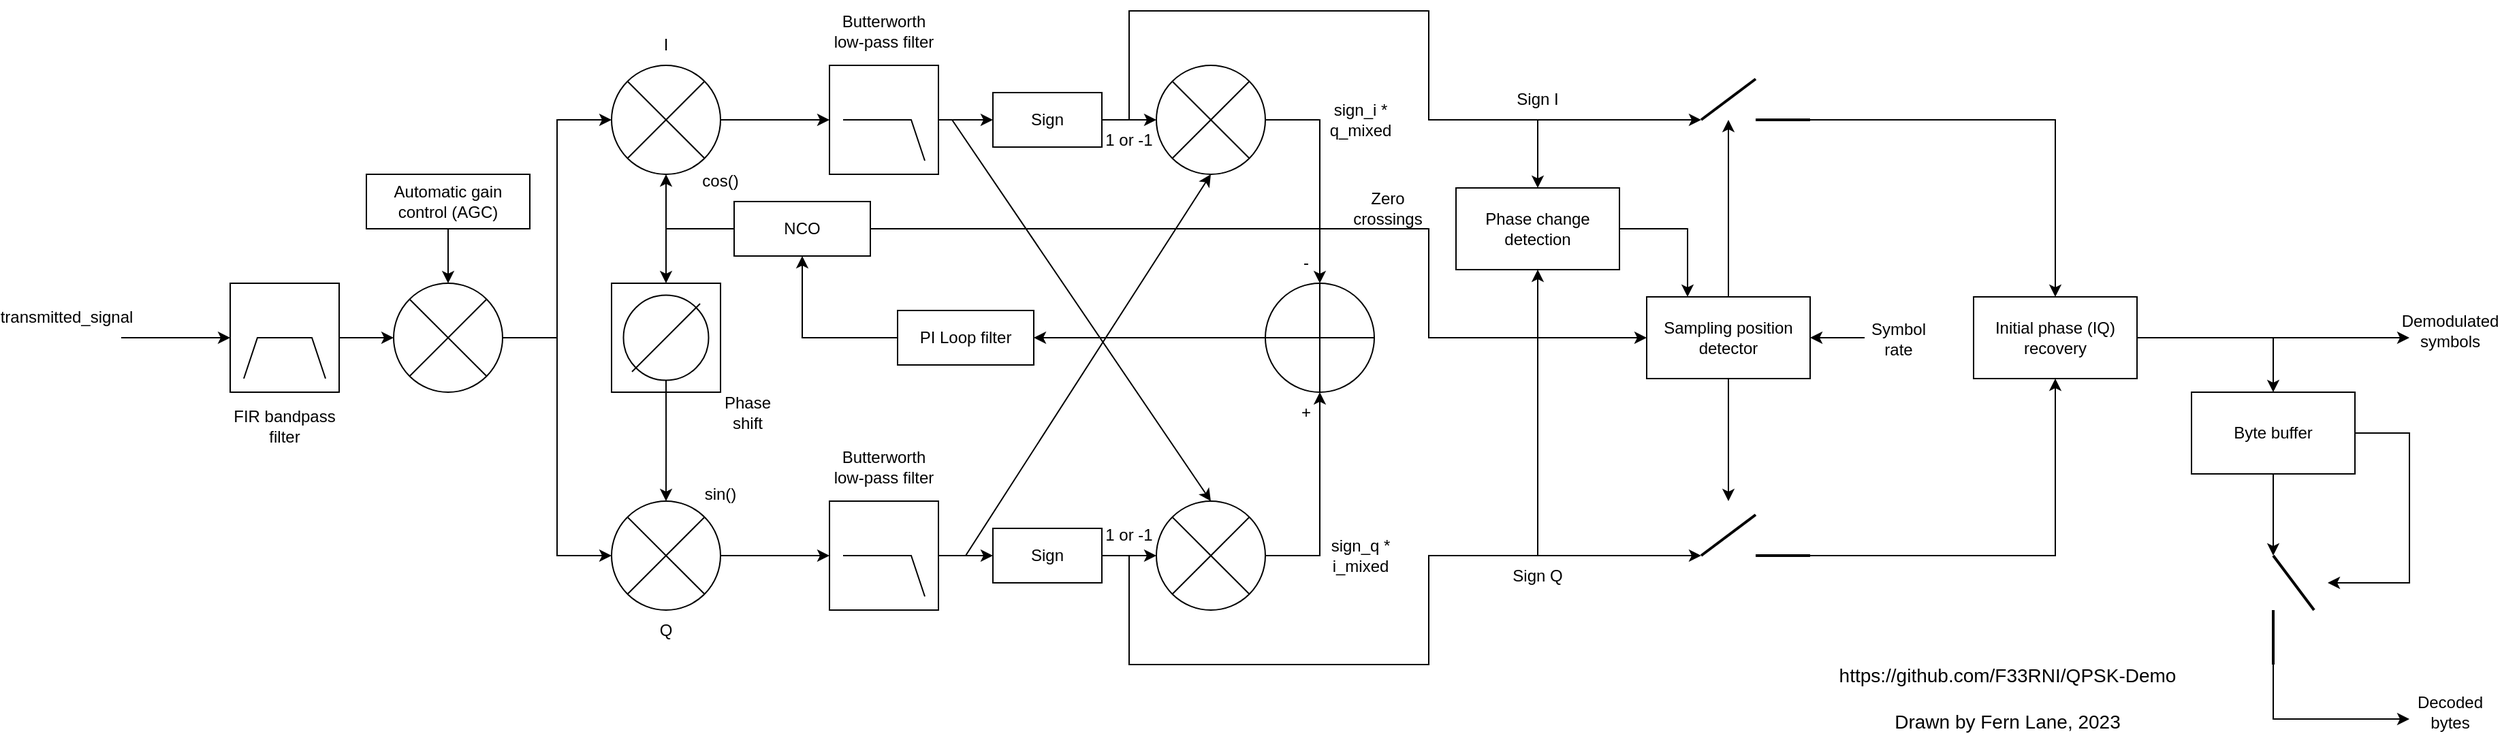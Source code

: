 <mxfile version="21.8.2" type="device">
  <diagram id="HDGeu96EwJTAYUVn2mI9" name="Page-1">
    <mxGraphModel dx="1687" dy="882" grid="1" gridSize="10" guides="1" tooltips="1" connect="1" arrows="1" fold="1" page="1" pageScale="1" pageWidth="850" pageHeight="1100" math="0" shadow="0">
      <root>
        <mxCell id="0" />
        <mxCell id="1" parent="0" />
        <mxCell id="SC3UIt4IJOYI4lEojMen-1" value="" style="endArrow=classic;html=1;rounded=0;" parent="1" edge="1">
          <mxGeometry width="50" height="50" relative="1" as="geometry">
            <mxPoint x="120" y="280" as="sourcePoint" />
            <mxPoint x="200" y="280" as="targetPoint" />
          </mxGeometry>
        </mxCell>
        <mxCell id="SC3UIt4IJOYI4lEojMen-4" value="transmitted_signal" style="text;html=1;strokeColor=none;fillColor=none;align=center;verticalAlign=middle;whiteSpace=wrap;rounded=0;" parent="1" vertex="1">
          <mxGeometry x="50" y="250" width="60" height="30" as="geometry" />
        </mxCell>
        <mxCell id="SC3UIt4IJOYI4lEojMen-41" value="" style="group" parent="1" vertex="1" connectable="0">
          <mxGeometry x="1280" y="410" width="80" height="30" as="geometry" />
        </mxCell>
        <mxCell id="SC3UIt4IJOYI4lEojMen-2" value="" style="endArrow=none;html=1;rounded=0;strokeWidth=2;" parent="SC3UIt4IJOYI4lEojMen-41" edge="1">
          <mxGeometry width="50" height="50" relative="1" as="geometry">
            <mxPoint y="30" as="sourcePoint" />
            <mxPoint x="40" as="targetPoint" />
          </mxGeometry>
        </mxCell>
        <mxCell id="SC3UIt4IJOYI4lEojMen-3" value="" style="endArrow=none;html=1;rounded=0;strokeWidth=2;" parent="SC3UIt4IJOYI4lEojMen-41" edge="1">
          <mxGeometry width="50" height="50" relative="1" as="geometry">
            <mxPoint x="40" y="30" as="sourcePoint" />
            <mxPoint x="80" y="30" as="targetPoint" />
          </mxGeometry>
        </mxCell>
        <mxCell id="SC3UIt4IJOYI4lEojMen-42" value="" style="group" parent="1" vertex="1" connectable="0">
          <mxGeometry x="480" y="240" width="80" height="80" as="geometry" />
        </mxCell>
        <mxCell id="SC3UIt4IJOYI4lEojMen-11" value="" style="whiteSpace=wrap;html=1;aspect=fixed;" parent="SC3UIt4IJOYI4lEojMen-42" vertex="1">
          <mxGeometry width="80" height="80" as="geometry" />
        </mxCell>
        <mxCell id="SC3UIt4IJOYI4lEojMen-12" value="" style="ellipse;whiteSpace=wrap;html=1;aspect=fixed;" parent="SC3UIt4IJOYI4lEojMen-42" vertex="1">
          <mxGeometry x="8.75" y="8.75" width="62.5" height="62.5" as="geometry" />
        </mxCell>
        <mxCell id="SC3UIt4IJOYI4lEojMen-14" value="" style="endArrow=none;html=1;rounded=0;strokeWidth=1;" parent="SC3UIt4IJOYI4lEojMen-42" edge="1">
          <mxGeometry width="50" height="50" relative="1" as="geometry">
            <mxPoint x="15" y="65" as="sourcePoint" />
            <mxPoint x="65" y="15" as="targetPoint" />
          </mxGeometry>
        </mxCell>
        <mxCell id="SC3UIt4IJOYI4lEojMen-44" value="" style="group" parent="1" vertex="1" connectable="0">
          <mxGeometry x="200" y="240" width="80" height="80" as="geometry" />
        </mxCell>
        <mxCell id="SC3UIt4IJOYI4lEojMen-45" value="" style="rounded=0;whiteSpace=wrap;html=1;container=0;" parent="SC3UIt4IJOYI4lEojMen-44" vertex="1">
          <mxGeometry width="80" height="80" as="geometry" />
        </mxCell>
        <mxCell id="SC3UIt4IJOYI4lEojMen-46" value="" style="endArrow=none;html=1;rounded=0;entryX=0.875;entryY=0.875;entryDx=0;entryDy=0;exitX=0.125;exitY=0.875;exitDx=0;exitDy=0;exitPerimeter=0;entryPerimeter=0;" parent="SC3UIt4IJOYI4lEojMen-44" source="SC3UIt4IJOYI4lEojMen-45" target="SC3UIt4IJOYI4lEojMen-45" edge="1">
          <mxGeometry width="50" height="50" relative="1" as="geometry">
            <mxPoint y="80" as="sourcePoint" />
            <mxPoint x="50" y="30" as="targetPoint" />
            <Array as="points">
              <mxPoint x="20" y="40" />
              <mxPoint x="60" y="40" />
            </Array>
          </mxGeometry>
        </mxCell>
        <mxCell id="SC3UIt4IJOYI4lEojMen-47" value="FIR bandpass filter" style="text;html=1;strokeColor=none;fillColor=none;align=center;verticalAlign=middle;whiteSpace=wrap;rounded=0;" parent="1" vertex="1">
          <mxGeometry x="190" y="330" width="100" height="30" as="geometry" />
        </mxCell>
        <mxCell id="SC3UIt4IJOYI4lEojMen-61" style="edgeStyle=orthogonalEdgeStyle;rounded=0;orthogonalLoop=1;jettySize=auto;html=1;entryX=0;entryY=0.5;entryDx=0;entryDy=0;strokeWidth=1;" parent="1" source="SC3UIt4IJOYI4lEojMen-48" target="SC3UIt4IJOYI4lEojMen-54" edge="1">
          <mxGeometry relative="1" as="geometry" />
        </mxCell>
        <mxCell id="SC3UIt4IJOYI4lEojMen-62" style="edgeStyle=orthogonalEdgeStyle;rounded=0;orthogonalLoop=1;jettySize=auto;html=1;entryX=0;entryY=0.5;entryDx=0;entryDy=0;strokeWidth=1;" parent="1" source="SC3UIt4IJOYI4lEojMen-48" target="SC3UIt4IJOYI4lEojMen-55" edge="1">
          <mxGeometry relative="1" as="geometry" />
        </mxCell>
        <mxCell id="SC3UIt4IJOYI4lEojMen-48" value="" style="shape=sumEllipse;perimeter=ellipsePerimeter;whiteSpace=wrap;html=1;backgroundOutline=1;" parent="1" vertex="1">
          <mxGeometry x="320" y="240" width="80" height="80" as="geometry" />
        </mxCell>
        <mxCell id="SC3UIt4IJOYI4lEojMen-49" style="edgeStyle=orthogonalEdgeStyle;rounded=0;orthogonalLoop=1;jettySize=auto;html=1;entryX=0;entryY=0.5;entryDx=0;entryDy=0;strokeWidth=1;" parent="1" source="SC3UIt4IJOYI4lEojMen-45" target="SC3UIt4IJOYI4lEojMen-48" edge="1">
          <mxGeometry relative="1" as="geometry" />
        </mxCell>
        <mxCell id="SC3UIt4IJOYI4lEojMen-52" style="edgeStyle=orthogonalEdgeStyle;rounded=0;orthogonalLoop=1;jettySize=auto;html=1;entryX=0.5;entryY=0;entryDx=0;entryDy=0;strokeWidth=1;" parent="1" source="SC3UIt4IJOYI4lEojMen-50" target="SC3UIt4IJOYI4lEojMen-48" edge="1">
          <mxGeometry relative="1" as="geometry" />
        </mxCell>
        <mxCell id="SC3UIt4IJOYI4lEojMen-50" value="Automatic gain control (AGC)" style="rounded=0;whiteSpace=wrap;html=1;" parent="1" vertex="1">
          <mxGeometry x="300" y="160" width="120" height="40" as="geometry" />
        </mxCell>
        <mxCell id="SC3UIt4IJOYI4lEojMen-74" style="edgeStyle=orthogonalEdgeStyle;rounded=0;orthogonalLoop=1;jettySize=auto;html=1;entryX=0;entryY=0.5;entryDx=0;entryDy=0;strokeWidth=1;" parent="1" source="SC3UIt4IJOYI4lEojMen-54" target="SC3UIt4IJOYI4lEojMen-70" edge="1">
          <mxGeometry relative="1" as="geometry" />
        </mxCell>
        <mxCell id="SC3UIt4IJOYI4lEojMen-54" value="" style="shape=sumEllipse;perimeter=ellipsePerimeter;whiteSpace=wrap;html=1;backgroundOutline=1;" parent="1" vertex="1">
          <mxGeometry x="480" y="80" width="80" height="80" as="geometry" />
        </mxCell>
        <mxCell id="SC3UIt4IJOYI4lEojMen-79" style="edgeStyle=orthogonalEdgeStyle;rounded=0;orthogonalLoop=1;jettySize=auto;html=1;entryX=0;entryY=0.5;entryDx=0;entryDy=0;strokeWidth=1;" parent="1" source="SC3UIt4IJOYI4lEojMen-55" target="SC3UIt4IJOYI4lEojMen-76" edge="1">
          <mxGeometry relative="1" as="geometry" />
        </mxCell>
        <mxCell id="SC3UIt4IJOYI4lEojMen-55" value="" style="shape=sumEllipse;perimeter=ellipsePerimeter;whiteSpace=wrap;html=1;backgroundOutline=1;" parent="1" vertex="1">
          <mxGeometry x="480" y="400" width="80" height="80" as="geometry" />
        </mxCell>
        <mxCell id="SC3UIt4IJOYI4lEojMen-58" style="edgeStyle=orthogonalEdgeStyle;rounded=0;orthogonalLoop=1;jettySize=auto;html=1;entryX=0.5;entryY=1;entryDx=0;entryDy=0;strokeWidth=1;" parent="1" source="SC3UIt4IJOYI4lEojMen-57" target="SC3UIt4IJOYI4lEojMen-54" edge="1">
          <mxGeometry relative="1" as="geometry" />
        </mxCell>
        <mxCell id="SC3UIt4IJOYI4lEojMen-59" style="edgeStyle=orthogonalEdgeStyle;rounded=0;orthogonalLoop=1;jettySize=auto;html=1;entryX=0.5;entryY=0;entryDx=0;entryDy=0;strokeWidth=1;" parent="1" source="SC3UIt4IJOYI4lEojMen-57" target="SC3UIt4IJOYI4lEojMen-11" edge="1">
          <mxGeometry relative="1" as="geometry" />
        </mxCell>
        <mxCell id="SC3UIt4IJOYI4lEojMen-121" style="edgeStyle=orthogonalEdgeStyle;rounded=0;orthogonalLoop=1;jettySize=auto;html=1;entryX=0;entryY=0.5;entryDx=0;entryDy=0;strokeWidth=1;" parent="1" source="SC3UIt4IJOYI4lEojMen-57" target="SC3UIt4IJOYI4lEojMen-120" edge="1">
          <mxGeometry relative="1" as="geometry">
            <Array as="points">
              <mxPoint x="1080" y="200" />
              <mxPoint x="1080" y="280" />
            </Array>
          </mxGeometry>
        </mxCell>
        <mxCell id="SC3UIt4IJOYI4lEojMen-57" value="NCO" style="rounded=0;whiteSpace=wrap;html=1;" parent="1" vertex="1">
          <mxGeometry x="570" y="180" width="100" height="40" as="geometry" />
        </mxCell>
        <mxCell id="SC3UIt4IJOYI4lEojMen-60" style="edgeStyle=orthogonalEdgeStyle;rounded=0;orthogonalLoop=1;jettySize=auto;html=1;strokeWidth=1;" parent="1" source="SC3UIt4IJOYI4lEojMen-12" target="SC3UIt4IJOYI4lEojMen-55" edge="1">
          <mxGeometry relative="1" as="geometry" />
        </mxCell>
        <mxCell id="SC3UIt4IJOYI4lEojMen-63" value="Phase shift" style="text;html=1;strokeColor=none;fillColor=none;align=center;verticalAlign=middle;whiteSpace=wrap;rounded=0;" parent="1" vertex="1">
          <mxGeometry x="550" y="320" width="60" height="30" as="geometry" />
        </mxCell>
        <mxCell id="SC3UIt4IJOYI4lEojMen-64" value="sin()" style="text;html=1;strokeColor=none;fillColor=none;align=center;verticalAlign=middle;whiteSpace=wrap;rounded=0;" parent="1" vertex="1">
          <mxGeometry x="530" y="380" width="60" height="30" as="geometry" />
        </mxCell>
        <mxCell id="SC3UIt4IJOYI4lEojMen-65" value="cos()" style="text;html=1;strokeColor=none;fillColor=none;align=center;verticalAlign=middle;whiteSpace=wrap;rounded=0;" parent="1" vertex="1">
          <mxGeometry x="530" y="150" width="60" height="30" as="geometry" />
        </mxCell>
        <mxCell id="SC3UIt4IJOYI4lEojMen-108" style="edgeStyle=orthogonalEdgeStyle;rounded=0;orthogonalLoop=1;jettySize=auto;html=1;entryX=0.5;entryY=1;entryDx=0;entryDy=0;strokeWidth=1;" parent="1" source="SC3UIt4IJOYI4lEojMen-66" target="SC3UIt4IJOYI4lEojMen-57" edge="1">
          <mxGeometry relative="1" as="geometry" />
        </mxCell>
        <mxCell id="SC3UIt4IJOYI4lEojMen-66" value="PI Loop filter" style="rounded=0;whiteSpace=wrap;html=1;" parent="1" vertex="1">
          <mxGeometry x="690" y="260" width="100" height="40" as="geometry" />
        </mxCell>
        <mxCell id="SC3UIt4IJOYI4lEojMen-72" value="" style="group" parent="1" vertex="1" connectable="0">
          <mxGeometry x="640" y="80" width="80" height="80" as="geometry" />
        </mxCell>
        <mxCell id="SC3UIt4IJOYI4lEojMen-70" value="" style="rounded=0;whiteSpace=wrap;html=1;container=0;" parent="SC3UIt4IJOYI4lEojMen-72" vertex="1">
          <mxGeometry width="80" height="80" as="geometry" />
        </mxCell>
        <mxCell id="SC3UIt4IJOYI4lEojMen-71" value="" style="endArrow=none;html=1;rounded=0;entryX=0.875;entryY=0.875;entryDx=0;entryDy=0;exitX=0.125;exitY=0.5;exitDx=0;exitDy=0;exitPerimeter=0;entryPerimeter=0;" parent="SC3UIt4IJOYI4lEojMen-72" source="SC3UIt4IJOYI4lEojMen-70" target="SC3UIt4IJOYI4lEojMen-70" edge="1">
          <mxGeometry width="50" height="50" relative="1" as="geometry">
            <mxPoint y="80" as="sourcePoint" />
            <mxPoint x="50" y="30" as="targetPoint" />
            <Array as="points">
              <mxPoint x="40" y="40" />
              <mxPoint x="60" y="40" />
            </Array>
          </mxGeometry>
        </mxCell>
        <mxCell id="SC3UIt4IJOYI4lEojMen-73" value="Butterworth low-pass filter" style="text;html=1;strokeColor=none;fillColor=none;align=center;verticalAlign=middle;whiteSpace=wrap;rounded=0;" parent="1" vertex="1">
          <mxGeometry x="640" y="40" width="80" height="30" as="geometry" />
        </mxCell>
        <mxCell id="SC3UIt4IJOYI4lEojMen-75" value="" style="group" parent="1" vertex="1" connectable="0">
          <mxGeometry x="640" y="400" width="80" height="80" as="geometry" />
        </mxCell>
        <mxCell id="SC3UIt4IJOYI4lEojMen-76" value="" style="rounded=0;whiteSpace=wrap;html=1;container=0;" parent="SC3UIt4IJOYI4lEojMen-75" vertex="1">
          <mxGeometry width="80" height="80" as="geometry" />
        </mxCell>
        <mxCell id="SC3UIt4IJOYI4lEojMen-77" value="" style="endArrow=none;html=1;rounded=0;entryX=0.875;entryY=0.875;entryDx=0;entryDy=0;exitX=0.125;exitY=0.5;exitDx=0;exitDy=0;exitPerimeter=0;entryPerimeter=0;" parent="SC3UIt4IJOYI4lEojMen-75" source="SC3UIt4IJOYI4lEojMen-76" target="SC3UIt4IJOYI4lEojMen-76" edge="1">
          <mxGeometry width="50" height="50" relative="1" as="geometry">
            <mxPoint y="80" as="sourcePoint" />
            <mxPoint x="50" y="30" as="targetPoint" />
            <Array as="points">
              <mxPoint x="40" y="40" />
              <mxPoint x="60" y="40" />
            </Array>
          </mxGeometry>
        </mxCell>
        <mxCell id="SC3UIt4IJOYI4lEojMen-78" value="Butterworth low-pass filter" style="text;html=1;strokeColor=none;fillColor=none;align=center;verticalAlign=middle;whiteSpace=wrap;rounded=0;" parent="1" vertex="1">
          <mxGeometry x="640" y="360" width="80" height="30" as="geometry" />
        </mxCell>
        <mxCell id="SC3UIt4IJOYI4lEojMen-80" value="I" style="text;html=1;strokeColor=none;fillColor=none;align=center;verticalAlign=middle;whiteSpace=wrap;rounded=0;" parent="1" vertex="1">
          <mxGeometry x="490" y="50" width="60" height="30" as="geometry" />
        </mxCell>
        <mxCell id="SC3UIt4IJOYI4lEojMen-81" value="Q" style="text;html=1;strokeColor=none;fillColor=none;align=center;verticalAlign=middle;whiteSpace=wrap;rounded=0;" parent="1" vertex="1">
          <mxGeometry x="490" y="480" width="60" height="30" as="geometry" />
        </mxCell>
        <mxCell id="SC3UIt4IJOYI4lEojMen-91" style="edgeStyle=orthogonalEdgeStyle;rounded=0;orthogonalLoop=1;jettySize=auto;html=1;entryX=0;entryY=0.5;entryDx=0;entryDy=0;strokeWidth=1;" parent="1" source="SC3UIt4IJOYI4lEojMen-83" target="SC3UIt4IJOYI4lEojMen-87" edge="1">
          <mxGeometry relative="1" as="geometry" />
        </mxCell>
        <mxCell id="SC3UIt4IJOYI4lEojMen-83" value="Sign" style="rounded=0;whiteSpace=wrap;html=1;" parent="1" vertex="1">
          <mxGeometry x="760" y="100" width="80" height="40" as="geometry" />
        </mxCell>
        <mxCell id="SC3UIt4IJOYI4lEojMen-92" style="edgeStyle=orthogonalEdgeStyle;rounded=0;orthogonalLoop=1;jettySize=auto;html=1;entryX=0;entryY=0.5;entryDx=0;entryDy=0;strokeWidth=1;" parent="1" source="SC3UIt4IJOYI4lEojMen-84" target="SC3UIt4IJOYI4lEojMen-88" edge="1">
          <mxGeometry relative="1" as="geometry" />
        </mxCell>
        <mxCell id="SC3UIt4IJOYI4lEojMen-84" value="Sign" style="rounded=0;whiteSpace=wrap;html=1;" parent="1" vertex="1">
          <mxGeometry x="760" y="420" width="80" height="40" as="geometry" />
        </mxCell>
        <mxCell id="SC3UIt4IJOYI4lEojMen-85" style="edgeStyle=orthogonalEdgeStyle;rounded=0;orthogonalLoop=1;jettySize=auto;html=1;entryX=0;entryY=0.5;entryDx=0;entryDy=0;strokeWidth=1;" parent="1" source="SC3UIt4IJOYI4lEojMen-70" target="SC3UIt4IJOYI4lEojMen-83" edge="1">
          <mxGeometry relative="1" as="geometry" />
        </mxCell>
        <mxCell id="SC3UIt4IJOYI4lEojMen-86" style="edgeStyle=orthogonalEdgeStyle;rounded=0;orthogonalLoop=1;jettySize=auto;html=1;entryX=0;entryY=0.5;entryDx=0;entryDy=0;strokeWidth=1;" parent="1" source="SC3UIt4IJOYI4lEojMen-76" target="SC3UIt4IJOYI4lEojMen-84" edge="1">
          <mxGeometry relative="1" as="geometry" />
        </mxCell>
        <mxCell id="SC3UIt4IJOYI4lEojMen-96" style="edgeStyle=orthogonalEdgeStyle;rounded=0;orthogonalLoop=1;jettySize=auto;html=1;entryX=0.5;entryY=0;entryDx=0;entryDy=0;strokeWidth=1;" parent="1" source="SC3UIt4IJOYI4lEojMen-87" target="SC3UIt4IJOYI4lEojMen-95" edge="1">
          <mxGeometry relative="1" as="geometry">
            <Array as="points">
              <mxPoint x="1000" y="120" />
            </Array>
          </mxGeometry>
        </mxCell>
        <mxCell id="SC3UIt4IJOYI4lEojMen-87" value="" style="shape=sumEllipse;perimeter=ellipsePerimeter;whiteSpace=wrap;html=1;backgroundOutline=1;" parent="1" vertex="1">
          <mxGeometry x="880" y="80" width="80" height="80" as="geometry" />
        </mxCell>
        <mxCell id="SC3UIt4IJOYI4lEojMen-97" style="edgeStyle=orthogonalEdgeStyle;rounded=0;orthogonalLoop=1;jettySize=auto;html=1;entryX=0.5;entryY=1;entryDx=0;entryDy=0;strokeWidth=1;" parent="1" source="SC3UIt4IJOYI4lEojMen-88" target="SC3UIt4IJOYI4lEojMen-95" edge="1">
          <mxGeometry relative="1" as="geometry">
            <Array as="points">
              <mxPoint x="1000" y="440" />
            </Array>
          </mxGeometry>
        </mxCell>
        <mxCell id="SC3UIt4IJOYI4lEojMen-88" value="" style="shape=sumEllipse;perimeter=ellipsePerimeter;whiteSpace=wrap;html=1;backgroundOutline=1;" parent="1" vertex="1">
          <mxGeometry x="880" y="400" width="80" height="80" as="geometry" />
        </mxCell>
        <mxCell id="SC3UIt4IJOYI4lEojMen-101" style="edgeStyle=orthogonalEdgeStyle;rounded=0;orthogonalLoop=1;jettySize=auto;html=1;entryX=1;entryY=0.5;entryDx=0;entryDy=0;strokeWidth=1;" parent="1" source="SC3UIt4IJOYI4lEojMen-95" target="SC3UIt4IJOYI4lEojMen-66" edge="1">
          <mxGeometry relative="1" as="geometry" />
        </mxCell>
        <mxCell id="SC3UIt4IJOYI4lEojMen-95" value="" style="shape=orEllipse;perimeter=ellipsePerimeter;whiteSpace=wrap;html=1;backgroundOutline=1;" parent="1" vertex="1">
          <mxGeometry x="960" y="240" width="80" height="80" as="geometry" />
        </mxCell>
        <mxCell id="SC3UIt4IJOYI4lEojMen-98" value="+" style="text;html=1;strokeColor=none;fillColor=none;align=center;verticalAlign=middle;whiteSpace=wrap;rounded=0;" parent="1" vertex="1">
          <mxGeometry x="960" y="320" width="60" height="30" as="geometry" />
        </mxCell>
        <mxCell id="SC3UIt4IJOYI4lEojMen-99" value="-" style="text;html=1;strokeColor=none;fillColor=none;align=center;verticalAlign=middle;whiteSpace=wrap;rounded=0;" parent="1" vertex="1">
          <mxGeometry x="960" y="210" width="60" height="30" as="geometry" />
        </mxCell>
        <mxCell id="SC3UIt4IJOYI4lEojMen-106" value="" style="endArrow=classic;html=1;rounded=0;strokeWidth=1;entryX=0.5;entryY=0;entryDx=0;entryDy=0;" parent="1" target="SC3UIt4IJOYI4lEojMen-88" edge="1">
          <mxGeometry width="50" height="50" relative="1" as="geometry">
            <mxPoint x="730" y="120" as="sourcePoint" />
            <mxPoint x="820" y="190" as="targetPoint" />
          </mxGeometry>
        </mxCell>
        <mxCell id="SC3UIt4IJOYI4lEojMen-107" value="" style="endArrow=classic;html=1;rounded=0;strokeWidth=1;entryX=0.5;entryY=1;entryDx=0;entryDy=0;" parent="1" target="SC3UIt4IJOYI4lEojMen-87" edge="1">
          <mxGeometry width="50" height="50" relative="1" as="geometry">
            <mxPoint x="740" y="440" as="sourcePoint" />
            <mxPoint x="810" y="340" as="targetPoint" />
          </mxGeometry>
        </mxCell>
        <mxCell id="SC3UIt4IJOYI4lEojMen-109" value="sign_i * q_mixed" style="text;html=1;strokeColor=none;fillColor=none;align=center;verticalAlign=middle;whiteSpace=wrap;rounded=0;" parent="1" vertex="1">
          <mxGeometry x="1000" y="105" width="60" height="30" as="geometry" />
        </mxCell>
        <mxCell id="SC3UIt4IJOYI4lEojMen-110" value="sign_q * i_mixed" style="text;html=1;strokeColor=none;fillColor=none;align=center;verticalAlign=middle;whiteSpace=wrap;rounded=0;" parent="1" vertex="1">
          <mxGeometry x="1000" y="425" width="60" height="30" as="geometry" />
        </mxCell>
        <mxCell id="SC3UIt4IJOYI4lEojMen-116" style="edgeStyle=orthogonalEdgeStyle;rounded=0;orthogonalLoop=1;jettySize=auto;html=1;strokeWidth=1;" parent="1" source="SC3UIt4IJOYI4lEojMen-111" edge="1">
          <mxGeometry relative="1" as="geometry">
            <mxPoint x="1280" y="120" as="targetPoint" />
            <Array as="points">
              <mxPoint x="860" y="40" />
              <mxPoint x="1080" y="40" />
              <mxPoint x="1080" y="120" />
            </Array>
          </mxGeometry>
        </mxCell>
        <mxCell id="SC3UIt4IJOYI4lEojMen-111" value="1 or -1" style="text;html=1;strokeColor=none;fillColor=none;align=center;verticalAlign=middle;whiteSpace=wrap;rounded=0;" parent="1" vertex="1">
          <mxGeometry x="830" y="120" width="60" height="30" as="geometry" />
        </mxCell>
        <mxCell id="SC3UIt4IJOYI4lEojMen-117" style="edgeStyle=orthogonalEdgeStyle;rounded=0;orthogonalLoop=1;jettySize=auto;html=1;strokeWidth=1;" parent="1" source="SC3UIt4IJOYI4lEojMen-112" edge="1">
          <mxGeometry relative="1" as="geometry">
            <mxPoint x="1280" y="440" as="targetPoint" />
            <Array as="points">
              <mxPoint x="860" y="520" />
              <mxPoint x="1080" y="520" />
              <mxPoint x="1080" y="440" />
            </Array>
          </mxGeometry>
        </mxCell>
        <mxCell id="SC3UIt4IJOYI4lEojMen-112" value="1 or -1" style="text;html=1;strokeColor=none;fillColor=none;align=center;verticalAlign=middle;whiteSpace=wrap;rounded=0;" parent="1" vertex="1">
          <mxGeometry x="830" y="410" width="60" height="30" as="geometry" />
        </mxCell>
        <mxCell id="SC3UIt4IJOYI4lEojMen-113" value="" style="group;rotation=90;" parent="1" vertex="1" connectable="0">
          <mxGeometry x="1675" y="465" width="80" height="30" as="geometry" />
        </mxCell>
        <mxCell id="SC3UIt4IJOYI4lEojMen-114" value="" style="endArrow=none;html=1;rounded=0;strokeWidth=2;" parent="SC3UIt4IJOYI4lEojMen-113" edge="1">
          <mxGeometry width="50" height="50" relative="1" as="geometry">
            <mxPoint x="25" y="-25" as="sourcePoint" />
            <mxPoint x="55" y="15" as="targetPoint" />
          </mxGeometry>
        </mxCell>
        <mxCell id="SC3UIt4IJOYI4lEojMen-115" value="" style="endArrow=none;html=1;rounded=0;strokeWidth=2;" parent="SC3UIt4IJOYI4lEojMen-113" edge="1">
          <mxGeometry width="50" height="50" relative="1" as="geometry">
            <mxPoint x="25" y="15" as="sourcePoint" />
            <mxPoint x="25" y="55" as="targetPoint" />
          </mxGeometry>
        </mxCell>
        <mxCell id="SC3UIt4IJOYI4lEojMen-118" value="Sign I" style="text;html=1;strokeColor=none;fillColor=none;align=center;verticalAlign=middle;whiteSpace=wrap;rounded=0;" parent="1" vertex="1">
          <mxGeometry x="1130" y="90" width="60" height="30" as="geometry" />
        </mxCell>
        <mxCell id="SC3UIt4IJOYI4lEojMen-119" value="Sign Q" style="text;html=1;strokeColor=none;fillColor=none;align=center;verticalAlign=middle;whiteSpace=wrap;rounded=0;" parent="1" vertex="1">
          <mxGeometry x="1130" y="440" width="60" height="30" as="geometry" />
        </mxCell>
        <mxCell id="SC3UIt4IJOYI4lEojMen-125" style="edgeStyle=orthogonalEdgeStyle;rounded=0;orthogonalLoop=1;jettySize=auto;html=1;strokeWidth=1;" parent="1" source="SC3UIt4IJOYI4lEojMen-120" edge="1">
          <mxGeometry relative="1" as="geometry">
            <mxPoint x="1300" y="120" as="targetPoint" />
          </mxGeometry>
        </mxCell>
        <mxCell id="SC3UIt4IJOYI4lEojMen-126" style="edgeStyle=orthogonalEdgeStyle;rounded=0;orthogonalLoop=1;jettySize=auto;html=1;strokeWidth=1;" parent="1" source="SC3UIt4IJOYI4lEojMen-120" edge="1">
          <mxGeometry relative="1" as="geometry">
            <mxPoint x="1300" y="400" as="targetPoint" />
          </mxGeometry>
        </mxCell>
        <mxCell id="SC3UIt4IJOYI4lEojMen-120" value="Sampling position detector" style="rounded=0;whiteSpace=wrap;html=1;" parent="1" vertex="1">
          <mxGeometry x="1240" y="250" width="120" height="60" as="geometry" />
        </mxCell>
        <mxCell id="SC3UIt4IJOYI4lEojMen-122" value="Zero crossings" style="text;html=1;strokeColor=none;fillColor=none;align=center;verticalAlign=middle;whiteSpace=wrap;rounded=0;" parent="1" vertex="1">
          <mxGeometry x="1020" y="170" width="60" height="30" as="geometry" />
        </mxCell>
        <mxCell id="SC3UIt4IJOYI4lEojMen-127" value="Symbol rate" style="text;html=1;strokeColor=none;fillColor=none;align=center;verticalAlign=middle;whiteSpace=wrap;rounded=0;" parent="1" vertex="1">
          <mxGeometry x="1395" y="266" width="60" height="30" as="geometry" />
        </mxCell>
        <mxCell id="SC3UIt4IJOYI4lEojMen-143" style="edgeStyle=orthogonalEdgeStyle;rounded=0;orthogonalLoop=1;jettySize=auto;html=1;strokeWidth=1;" parent="1" source="SC3UIt4IJOYI4lEojMen-131" edge="1">
          <mxGeometry relative="1" as="geometry">
            <mxPoint x="1800" y="280" as="targetPoint" />
          </mxGeometry>
        </mxCell>
        <mxCell id="SC3UIt4IJOYI4lEojMen-131" value="Initial phase (IQ) recovery" style="rounded=0;whiteSpace=wrap;html=1;" parent="1" vertex="1">
          <mxGeometry x="1480" y="250" width="120" height="60" as="geometry" />
        </mxCell>
        <mxCell id="SC3UIt4IJOYI4lEojMen-132" value="" style="endArrow=classic;html=1;rounded=0;strokeWidth=1;entryX=0.5;entryY=0;entryDx=0;entryDy=0;" parent="1" target="SC3UIt4IJOYI4lEojMen-131" edge="1">
          <mxGeometry width="50" height="50" relative="1" as="geometry">
            <mxPoint x="1360" y="120" as="sourcePoint" />
            <mxPoint x="1500" y="100" as="targetPoint" />
            <Array as="points">
              <mxPoint x="1540" y="120" />
            </Array>
          </mxGeometry>
        </mxCell>
        <mxCell id="SC3UIt4IJOYI4lEojMen-133" value="" style="endArrow=classic;html=1;rounded=0;strokeWidth=1;entryX=1;entryY=0.5;entryDx=0;entryDy=0;" parent="1" target="SC3UIt4IJOYI4lEojMen-120" edge="1">
          <mxGeometry width="50" height="50" relative="1" as="geometry">
            <mxPoint x="1400" y="280" as="sourcePoint" />
            <mxPoint x="1450" y="230" as="targetPoint" />
          </mxGeometry>
        </mxCell>
        <mxCell id="SC3UIt4IJOYI4lEojMen-139" style="edgeStyle=orthogonalEdgeStyle;rounded=0;orthogonalLoop=1;jettySize=auto;html=1;entryX=0.25;entryY=0;entryDx=0;entryDy=0;strokeWidth=1;" parent="1" source="SC3UIt4IJOYI4lEojMen-134" target="SC3UIt4IJOYI4lEojMen-120" edge="1">
          <mxGeometry relative="1" as="geometry" />
        </mxCell>
        <mxCell id="SC3UIt4IJOYI4lEojMen-134" value="Phase change detection" style="rounded=0;whiteSpace=wrap;html=1;" parent="1" vertex="1">
          <mxGeometry x="1100" y="170" width="120" height="60" as="geometry" />
        </mxCell>
        <mxCell id="SC3UIt4IJOYI4lEojMen-135" value="" style="endArrow=classic;html=1;rounded=0;strokeWidth=1;entryX=0.5;entryY=1;entryDx=0;entryDy=0;" parent="1" target="SC3UIt4IJOYI4lEojMen-134" edge="1">
          <mxGeometry width="50" height="50" relative="1" as="geometry">
            <mxPoint x="1160" y="440" as="sourcePoint" />
            <mxPoint x="1180" y="320" as="targetPoint" />
          </mxGeometry>
        </mxCell>
        <mxCell id="SC3UIt4IJOYI4lEojMen-136" value="" style="endArrow=classic;html=1;rounded=0;strokeWidth=1;" parent="1" target="SC3UIt4IJOYI4lEojMen-134" edge="1">
          <mxGeometry width="50" height="50" relative="1" as="geometry">
            <mxPoint x="1160" y="120" as="sourcePoint" />
            <mxPoint x="1180" as="targetPoint" />
          </mxGeometry>
        </mxCell>
        <mxCell id="SC3UIt4IJOYI4lEojMen-140" value="" style="endArrow=classic;html=1;rounded=0;strokeWidth=1;entryX=0.5;entryY=1;entryDx=0;entryDy=0;" parent="1" target="SC3UIt4IJOYI4lEojMen-131" edge="1">
          <mxGeometry width="50" height="50" relative="1" as="geometry">
            <mxPoint x="1360" y="440" as="sourcePoint" />
            <mxPoint x="1520" y="420" as="targetPoint" />
            <Array as="points">
              <mxPoint x="1540" y="440" />
            </Array>
          </mxGeometry>
        </mxCell>
        <mxCell id="SC3UIt4IJOYI4lEojMen-149" style="edgeStyle=orthogonalEdgeStyle;rounded=0;orthogonalLoop=1;jettySize=auto;html=1;strokeWidth=1;" parent="1" source="SC3UIt4IJOYI4lEojMen-141" edge="1">
          <mxGeometry relative="1" as="geometry">
            <mxPoint x="1700" y="440" as="targetPoint" />
          </mxGeometry>
        </mxCell>
        <mxCell id="SC3UIt4IJOYI4lEojMen-151" style="edgeStyle=orthogonalEdgeStyle;rounded=0;orthogonalLoop=1;jettySize=auto;html=1;strokeWidth=1;" parent="1" source="SC3UIt4IJOYI4lEojMen-141" edge="1">
          <mxGeometry relative="1" as="geometry">
            <mxPoint x="1740" y="460" as="targetPoint" />
            <Array as="points">
              <mxPoint x="1800" y="350" />
              <mxPoint x="1800" y="460" />
            </Array>
          </mxGeometry>
        </mxCell>
        <mxCell id="SC3UIt4IJOYI4lEojMen-141" value="Byte&amp;nbsp;buffer" style="rounded=0;whiteSpace=wrap;html=1;" parent="1" vertex="1">
          <mxGeometry x="1640" y="320" width="120" height="60" as="geometry" />
        </mxCell>
        <mxCell id="SC3UIt4IJOYI4lEojMen-144" value="Demodulated symbols" style="text;html=1;strokeColor=none;fillColor=none;align=center;verticalAlign=middle;whiteSpace=wrap;rounded=0;" parent="1" vertex="1">
          <mxGeometry x="1800" y="260" width="60" height="30" as="geometry" />
        </mxCell>
        <mxCell id="SC3UIt4IJOYI4lEojMen-145" value="" style="endArrow=classic;html=1;rounded=0;strokeWidth=1;" parent="1" edge="1">
          <mxGeometry width="50" height="50" relative="1" as="geometry">
            <mxPoint x="1700" y="280" as="sourcePoint" />
            <mxPoint x="1700" y="320" as="targetPoint" />
          </mxGeometry>
        </mxCell>
        <mxCell id="SC3UIt4IJOYI4lEojMen-146" value="" style="group" parent="1" vertex="1" connectable="0">
          <mxGeometry x="1280" y="90" width="80" height="30" as="geometry" />
        </mxCell>
        <mxCell id="SC3UIt4IJOYI4lEojMen-147" value="" style="endArrow=none;html=1;rounded=0;strokeWidth=2;" parent="SC3UIt4IJOYI4lEojMen-146" edge="1">
          <mxGeometry width="50" height="50" relative="1" as="geometry">
            <mxPoint y="30" as="sourcePoint" />
            <mxPoint x="40" as="targetPoint" />
          </mxGeometry>
        </mxCell>
        <mxCell id="SC3UIt4IJOYI4lEojMen-148" value="" style="endArrow=none;html=1;rounded=0;strokeWidth=2;" parent="SC3UIt4IJOYI4lEojMen-146" edge="1">
          <mxGeometry width="50" height="50" relative="1" as="geometry">
            <mxPoint x="40" y="30" as="sourcePoint" />
            <mxPoint x="80" y="30" as="targetPoint" />
          </mxGeometry>
        </mxCell>
        <mxCell id="SC3UIt4IJOYI4lEojMen-152" value="" style="endArrow=classic;html=1;rounded=0;strokeWidth=1;" parent="1" edge="1">
          <mxGeometry width="50" height="50" relative="1" as="geometry">
            <mxPoint x="1700" y="520" as="sourcePoint" />
            <mxPoint x="1800" y="560" as="targetPoint" />
            <Array as="points">
              <mxPoint x="1700" y="560" />
            </Array>
          </mxGeometry>
        </mxCell>
        <mxCell id="SC3UIt4IJOYI4lEojMen-153" value="Decoded bytes" style="text;html=1;strokeColor=none;fillColor=none;align=center;verticalAlign=middle;whiteSpace=wrap;rounded=0;" parent="1" vertex="1">
          <mxGeometry x="1800" y="540" width="60" height="30" as="geometry" />
        </mxCell>
        <mxCell id="_9m8mjD01f-hznnUK-HB-1" value="https://github.com/F33RNI/QPSK-Demo&lt;br&gt;&lt;br&gt;Drawn by Fern Lane, 2023" style="text;html=1;strokeColor=none;fillColor=none;align=center;verticalAlign=middle;whiteSpace=wrap;rounded=0;strokeWidth=1;fontSize=14;fontStyle=0" vertex="1" parent="1">
          <mxGeometry x="1370" y="530" width="270" height="30" as="geometry" />
        </mxCell>
      </root>
    </mxGraphModel>
  </diagram>
</mxfile>
